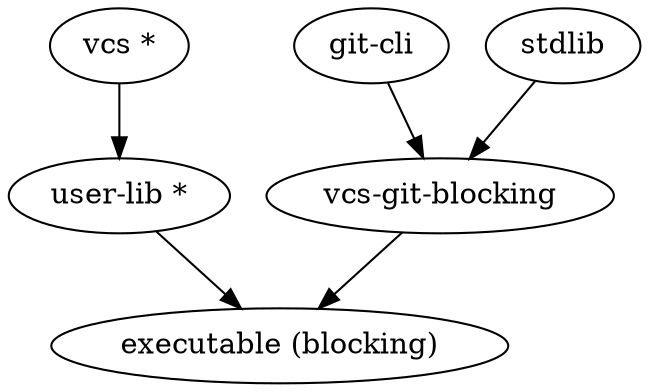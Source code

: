 digraph G {
    "vcs *" -> "user-lib *";
    "user-lib *" -> "executable (blocking)";
    "git-cli" -> "vcs-git-blocking";
    stdlib -> "vcs-git-blocking";
    "vcs-git-blocking" -> "executable (blocking)";
}
